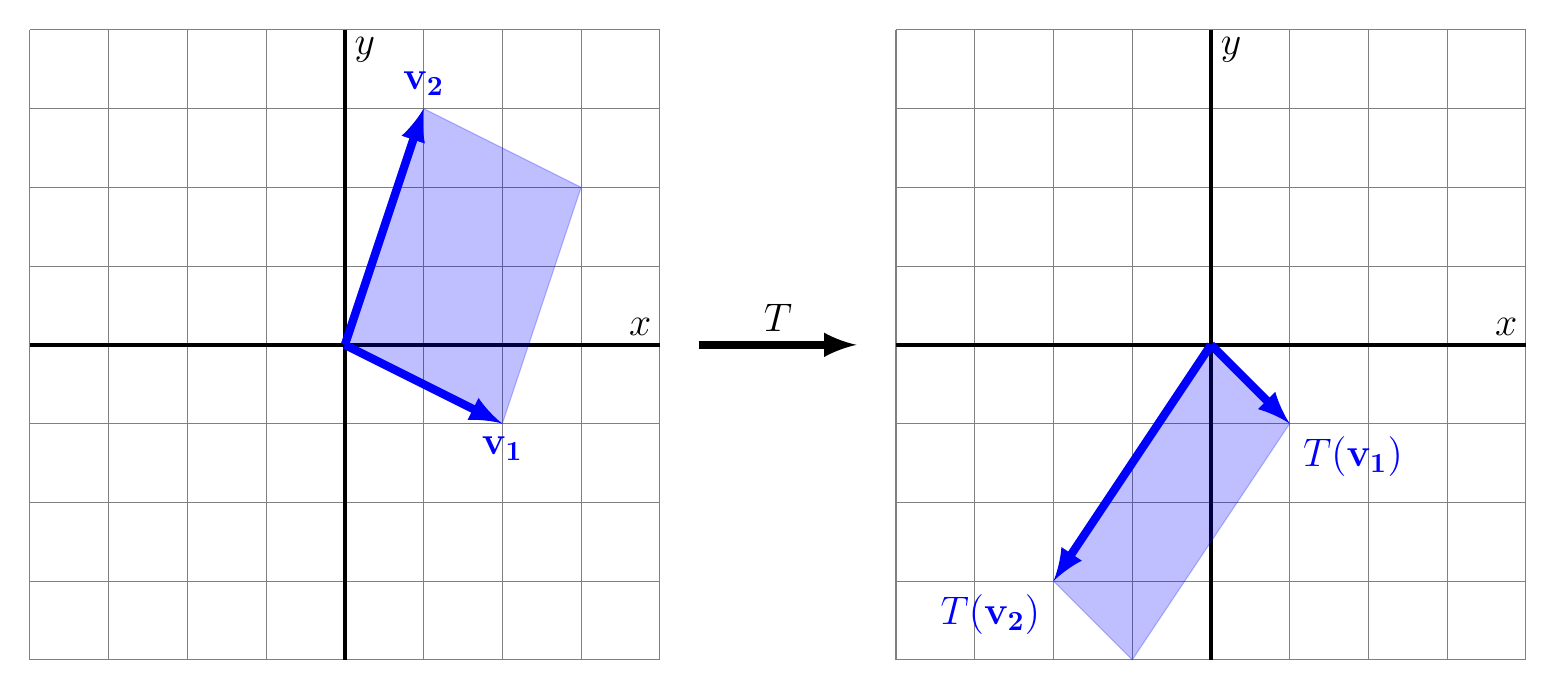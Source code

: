 \begin{tikzpicture}[scale=1]

\def\xmin{-4} \def\xmax{4}
\def\ymin{-4} \def\ymax{4}

\draw[-latex,line width=3pt] (\xmax+0.5,0) -- node[above] {\Large$T$} (\xmax+2.5,0);

% domain = R^2, left
\begin{scope}[shift={(0,0)}]
\draw[gray] (\xmin,\ymin) grid (\xmax,\ymax);
\draw[color=black, ultra thick] (\xmin,0) -- (\xmax,0);
\draw[color=black, ultra thick] (0,\ymin) -- (0,\ymax);
\draw (\xmax-0.25,0) node[above] {\Large$x$};
\draw (0,\ymax-0.25) node[right] {\Large$y$};

\filldraw[fill=blue,color=blue,opacity=0.25] (0,0) -- (2,-1) -- (3,2) -- (1,3) -- cycle;
\draw [-latex, blue, line width=3pt] (0,0) -- (2,-1) node[below] {\Large $\mathbf{v_1}$};
\draw [-latex, blue, line width=3pt] (0,0) -- (1,3) node[above] {\Large $\mathbf{v_2}$};
\end{scope}

% codomain = R^2, right
\begin{scope}[shift={(\xmax+7,0)}]
\draw[gray] (\xmin,\ymin) grid (\xmax,\ymax);
\draw[color=black, ultra thick] (\xmin,0) -- (\xmax,0);
\draw[color=black, ultra thick] (0,\ymin) -- (0,\ymax);
\draw (\xmax-0.25,0) node[above] {\Large$x$};
\draw (0,\ymax-0.25) node[right] {\Large$y$};

\filldraw[fill=blue,color=blue,opacity=0.25] (0,0) -- (1,-1) -- (-1,-4) -- (-2,-3) -- cycle;
\draw [-latex, blue, line width=3pt] (0,0) -- (1,-1) node[below right] {\Large $T(\mathbf{v_1})$};
\draw [-latex, blue, line width=3pt] (0,0) -- (-2,-3) node[below left] {\Large $T(\mathbf{v_2})$};
\end{scope}



\end{tikzpicture}
